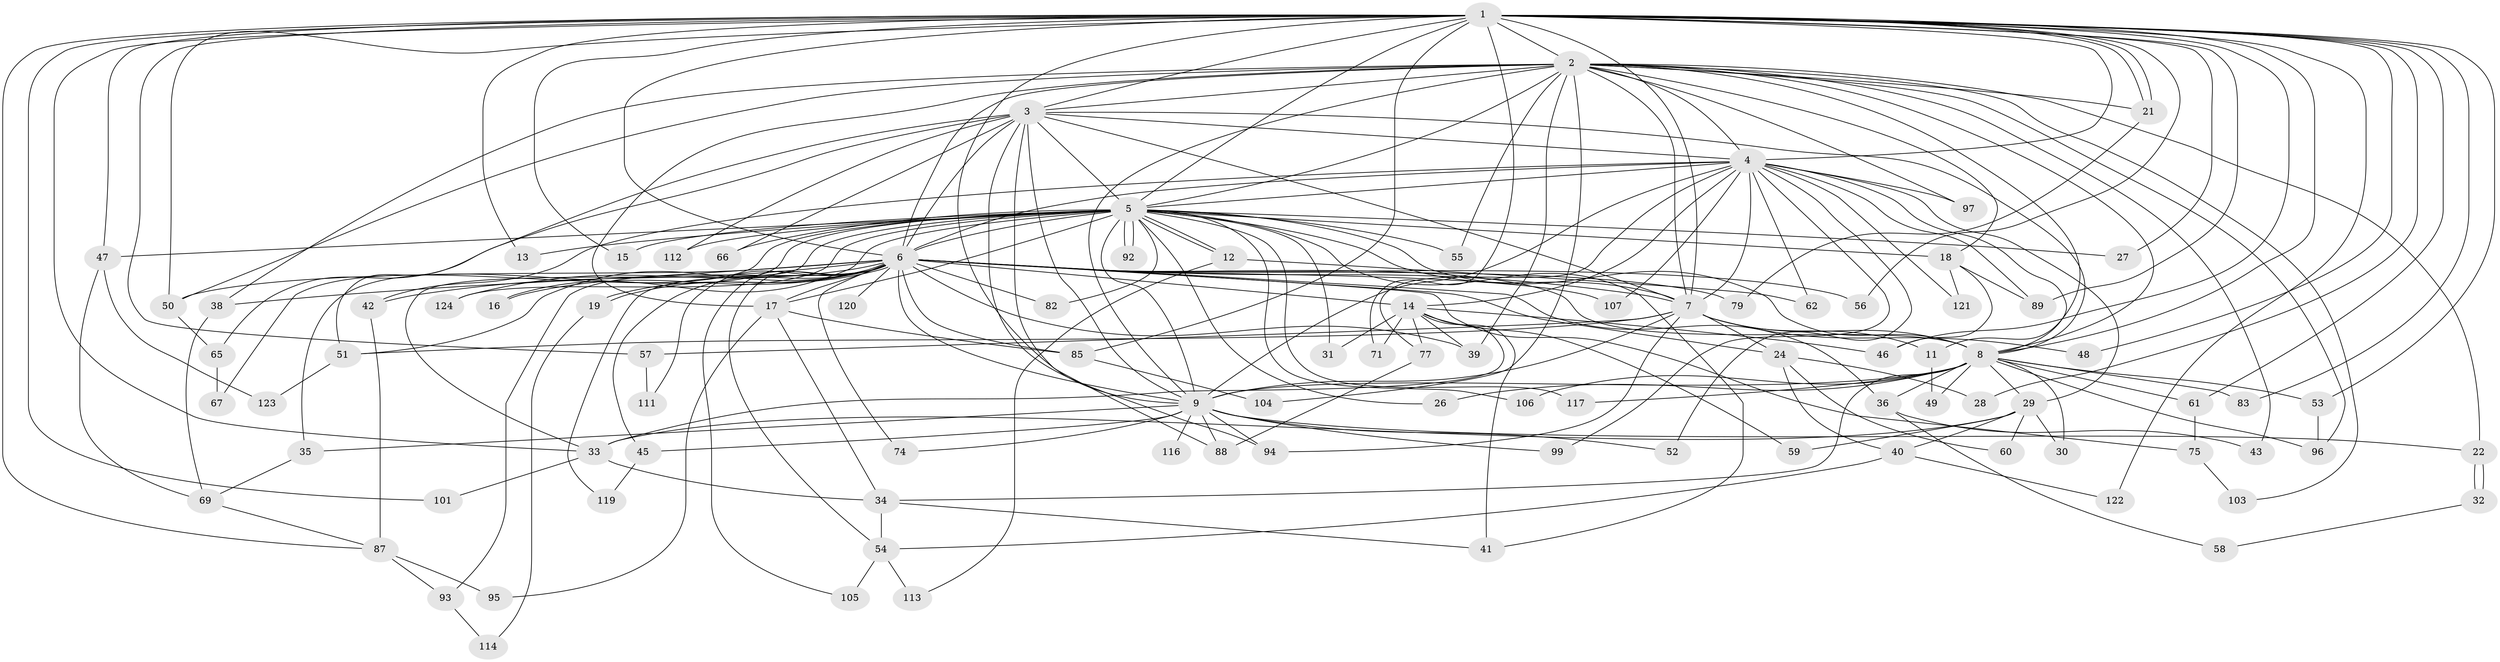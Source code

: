 // Generated by graph-tools (version 1.1) at 2025/51/02/27/25 19:51:48]
// undirected, 96 vertices, 226 edges
graph export_dot {
graph [start="1"]
  node [color=gray90,style=filled];
  1 [super="+86"];
  2 [super="+76"];
  3 [super="+115"];
  4 [super="+80"];
  5 [super="+109"];
  6 [super="+10"];
  7 [super="+25"];
  8 [super="+20"];
  9 [super="+91"];
  11;
  12;
  13;
  14 [super="+23"];
  15;
  16;
  17 [super="+73"];
  18 [super="+118"];
  19;
  21 [super="+98"];
  22 [super="+90"];
  24;
  26;
  27;
  28;
  29 [super="+64"];
  30;
  31;
  32;
  33 [super="+110"];
  34 [super="+37"];
  35;
  36 [super="+78"];
  38;
  39 [super="+44"];
  40;
  41 [super="+63"];
  42;
  43;
  45;
  46 [super="+68"];
  47 [super="+102"];
  48;
  49;
  50 [super="+84"];
  51 [super="+81"];
  52;
  53;
  54 [super="+72"];
  55;
  56;
  57;
  58;
  59;
  60;
  61;
  62;
  65;
  66;
  67;
  69 [super="+70"];
  71;
  74;
  75;
  77;
  79;
  82;
  83;
  85;
  87 [super="+100"];
  88;
  89;
  92;
  93;
  94;
  95;
  96 [super="+108"];
  97;
  99;
  101;
  103;
  104;
  105;
  106;
  107;
  111;
  112;
  113;
  114;
  116;
  117;
  119;
  120;
  121;
  122;
  123;
  124;
  1 -- 2;
  1 -- 3;
  1 -- 4;
  1 -- 5;
  1 -- 6 [weight=2];
  1 -- 7;
  1 -- 8;
  1 -- 9;
  1 -- 13;
  1 -- 15;
  1 -- 21;
  1 -- 21;
  1 -- 27;
  1 -- 28;
  1 -- 47 [weight=2];
  1 -- 48;
  1 -- 53;
  1 -- 56;
  1 -- 57;
  1 -- 61;
  1 -- 71;
  1 -- 83;
  1 -- 87;
  1 -- 89;
  1 -- 122;
  1 -- 101;
  1 -- 85;
  1 -- 50;
  1 -- 33;
  1 -- 46;
  2 -- 3;
  2 -- 4;
  2 -- 5;
  2 -- 6 [weight=2];
  2 -- 7;
  2 -- 8;
  2 -- 9;
  2 -- 11;
  2 -- 17;
  2 -- 18;
  2 -- 22;
  2 -- 38;
  2 -- 39 [weight=2];
  2 -- 43;
  2 -- 50;
  2 -- 55;
  2 -- 96;
  2 -- 97;
  2 -- 103;
  2 -- 104;
  2 -- 21;
  3 -- 4;
  3 -- 5 [weight=2];
  3 -- 6 [weight=2];
  3 -- 7;
  3 -- 8;
  3 -- 9;
  3 -- 51;
  3 -- 65;
  3 -- 66;
  3 -- 88;
  3 -- 112;
  3 -- 94;
  4 -- 5 [weight=2];
  4 -- 6 [weight=2];
  4 -- 7;
  4 -- 8 [weight=2];
  4 -- 9;
  4 -- 14;
  4 -- 29;
  4 -- 42;
  4 -- 52;
  4 -- 62;
  4 -- 77;
  4 -- 89;
  4 -- 99;
  4 -- 107;
  4 -- 121;
  4 -- 97;
  5 -- 6 [weight=2];
  5 -- 7;
  5 -- 8;
  5 -- 9;
  5 -- 12;
  5 -- 12;
  5 -- 13;
  5 -- 15;
  5 -- 16;
  5 -- 17;
  5 -- 18;
  5 -- 26;
  5 -- 27;
  5 -- 31;
  5 -- 33;
  5 -- 35;
  5 -- 41;
  5 -- 47;
  5 -- 55;
  5 -- 66;
  5 -- 67;
  5 -- 82;
  5 -- 92;
  5 -- 92;
  5 -- 106;
  5 -- 112;
  5 -- 117;
  5 -- 124;
  6 -- 7 [weight=2];
  6 -- 8 [weight=2];
  6 -- 9 [weight=2];
  6 -- 14 [weight=2];
  6 -- 16;
  6 -- 19;
  6 -- 19;
  6 -- 24;
  6 -- 36;
  6 -- 38;
  6 -- 42;
  6 -- 45;
  6 -- 50;
  6 -- 54;
  6 -- 56;
  6 -- 74;
  6 -- 93;
  6 -- 119;
  6 -- 120 [weight=2];
  6 -- 75;
  6 -- 79;
  6 -- 82;
  6 -- 85;
  6 -- 105;
  6 -- 107;
  6 -- 111;
  6 -- 124;
  6 -- 17;
  6 -- 51;
  6 -- 39;
  7 -- 8;
  7 -- 9;
  7 -- 11;
  7 -- 24;
  7 -- 51;
  7 -- 94;
  7 -- 48;
  7 -- 57;
  8 -- 9;
  8 -- 26;
  8 -- 29;
  8 -- 30;
  8 -- 34;
  8 -- 36 [weight=2];
  8 -- 49;
  8 -- 53;
  8 -- 61;
  8 -- 83;
  8 -- 106;
  8 -- 117;
  8 -- 96;
  9 -- 22;
  9 -- 35;
  9 -- 45;
  9 -- 52;
  9 -- 74;
  9 -- 99;
  9 -- 116 [weight=2];
  9 -- 88;
  9 -- 94;
  11 -- 49;
  12 -- 62;
  12 -- 113;
  14 -- 31;
  14 -- 33;
  14 -- 39;
  14 -- 41;
  14 -- 46;
  14 -- 71;
  14 -- 77;
  14 -- 59;
  17 -- 85;
  17 -- 95;
  17 -- 34;
  18 -- 46;
  18 -- 121;
  18 -- 89;
  19 -- 114;
  21 -- 79;
  22 -- 32 [weight=2];
  22 -- 32;
  24 -- 28;
  24 -- 40;
  24 -- 60;
  29 -- 30;
  29 -- 40;
  29 -- 59;
  29 -- 60;
  29 -- 33;
  32 -- 58;
  33 -- 34;
  33 -- 101;
  34 -- 41;
  34 -- 54;
  35 -- 69;
  36 -- 43;
  36 -- 58;
  38 -- 69;
  40 -- 122;
  40 -- 54;
  42 -- 87;
  45 -- 119;
  47 -- 69;
  47 -- 123;
  50 -- 65;
  51 -- 123;
  53 -- 96;
  54 -- 113;
  54 -- 105;
  57 -- 111;
  61 -- 75;
  65 -- 67;
  69 -- 87;
  75 -- 103;
  77 -- 88;
  85 -- 104;
  87 -- 93;
  87 -- 95;
  93 -- 114;
}
